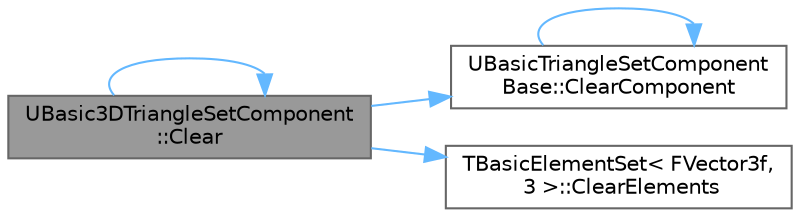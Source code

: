digraph "UBasic3DTriangleSetComponent::Clear"
{
 // INTERACTIVE_SVG=YES
 // LATEX_PDF_SIZE
  bgcolor="transparent";
  edge [fontname=Helvetica,fontsize=10,labelfontname=Helvetica,labelfontsize=10];
  node [fontname=Helvetica,fontsize=10,shape=box,height=0.2,width=0.4];
  rankdir="LR";
  Node1 [id="Node000001",label="UBasic3DTriangleSetComponent\l::Clear",height=0.2,width=0.4,color="gray40", fillcolor="grey60", style="filled", fontcolor="black",tooltip="Clear all lines and component state."];
  Node1 -> Node1 [id="edge1_Node000001_Node000001",color="steelblue1",style="solid",tooltip=" "];
  Node1 -> Node2 [id="edge2_Node000001_Node000002",color="steelblue1",style="solid",tooltip=" "];
  Node2 [id="Node000002",label="UBasicTriangleSetComponent\lBase::ClearComponent",height=0.2,width=0.4,color="grey40", fillcolor="white", style="filled",URL="$d3/d29/classUBasicTriangleSetComponentBase.html#a1f6dbcc173be73c3beabdbf9fc3019b9",tooltip="Clears the component state and marks component as dirty."];
  Node2 -> Node2 [id="edge3_Node000002_Node000002",color="steelblue1",style="solid",tooltip=" "];
  Node1 -> Node3 [id="edge4_Node000001_Node000003",color="steelblue1",style="solid",tooltip=" "];
  Node3 [id="Node000003",label="TBasicElementSet\< FVector3f,\l 3 \>::ClearElements",height=0.2,width=0.4,color="grey40", fillcolor="white", style="filled",URL="$d5/d89/classTBasicElementSet.html#a3d865b5c019cbefe02feb1ea4e561033",tooltip=" "];
}
